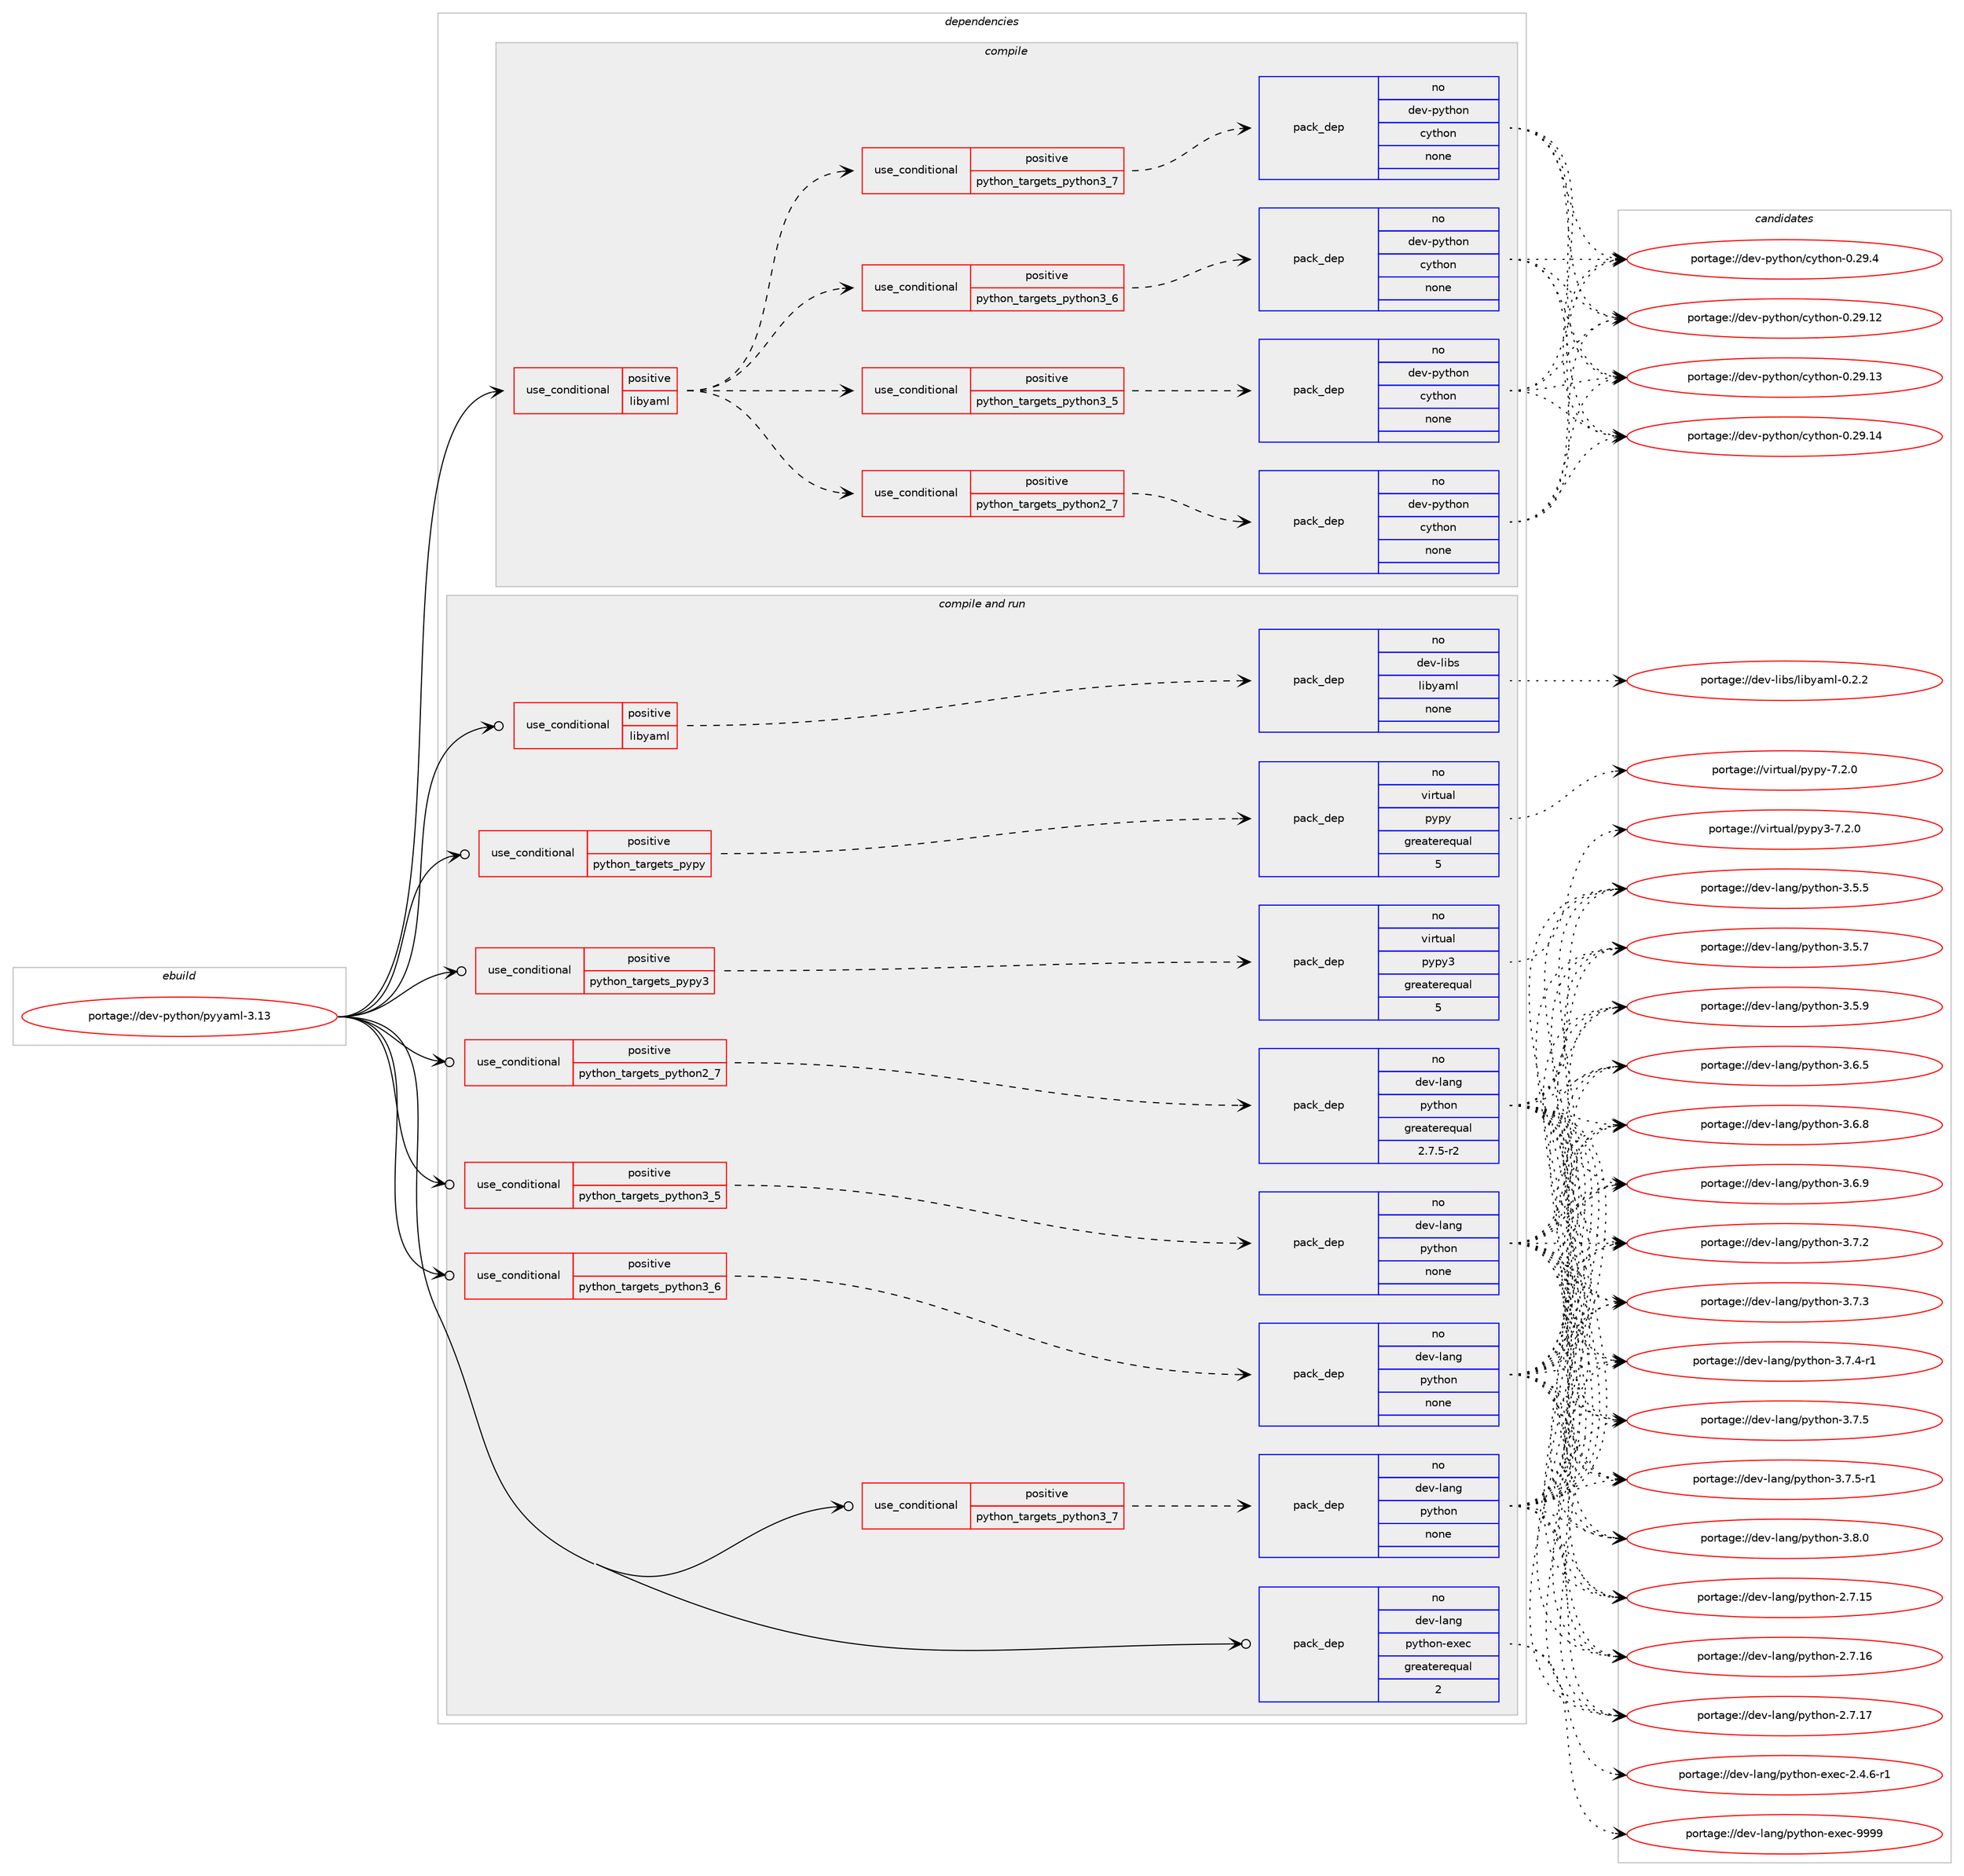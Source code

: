 digraph prolog {

# *************
# Graph options
# *************

newrank=true;
concentrate=true;
compound=true;
graph [rankdir=LR,fontname=Helvetica,fontsize=10,ranksep=1.5];#, ranksep=2.5, nodesep=0.2];
edge  [arrowhead=vee];
node  [fontname=Helvetica,fontsize=10];

# **********
# The ebuild
# **********

subgraph cluster_leftcol {
color=gray;
rank=same;
label=<<i>ebuild</i>>;
id [label="portage://dev-python/pyyaml-3.13", color=red, width=4, href="../dev-python/pyyaml-3.13.svg"];
}

# ****************
# The dependencies
# ****************

subgraph cluster_midcol {
color=gray;
label=<<i>dependencies</i>>;
subgraph cluster_compile {
fillcolor="#eeeeee";
style=filled;
label=<<i>compile</i>>;
subgraph cond37548 {
dependency169051 [label=<<TABLE BORDER="0" CELLBORDER="1" CELLSPACING="0" CELLPADDING="4"><TR><TD ROWSPAN="3" CELLPADDING="10">use_conditional</TD></TR><TR><TD>positive</TD></TR><TR><TD>libyaml</TD></TR></TABLE>>, shape=none, color=red];
subgraph cond37549 {
dependency169052 [label=<<TABLE BORDER="0" CELLBORDER="1" CELLSPACING="0" CELLPADDING="4"><TR><TD ROWSPAN="3" CELLPADDING="10">use_conditional</TD></TR><TR><TD>positive</TD></TR><TR><TD>python_targets_python2_7</TD></TR></TABLE>>, shape=none, color=red];
subgraph pack128103 {
dependency169053 [label=<<TABLE BORDER="0" CELLBORDER="1" CELLSPACING="0" CELLPADDING="4" WIDTH="220"><TR><TD ROWSPAN="6" CELLPADDING="30">pack_dep</TD></TR><TR><TD WIDTH="110">no</TD></TR><TR><TD>dev-python</TD></TR><TR><TD>cython</TD></TR><TR><TD>none</TD></TR><TR><TD></TD></TR></TABLE>>, shape=none, color=blue];
}
dependency169052:e -> dependency169053:w [weight=20,style="dashed",arrowhead="vee"];
}
dependency169051:e -> dependency169052:w [weight=20,style="dashed",arrowhead="vee"];
subgraph cond37550 {
dependency169054 [label=<<TABLE BORDER="0" CELLBORDER="1" CELLSPACING="0" CELLPADDING="4"><TR><TD ROWSPAN="3" CELLPADDING="10">use_conditional</TD></TR><TR><TD>positive</TD></TR><TR><TD>python_targets_python3_5</TD></TR></TABLE>>, shape=none, color=red];
subgraph pack128104 {
dependency169055 [label=<<TABLE BORDER="0" CELLBORDER="1" CELLSPACING="0" CELLPADDING="4" WIDTH="220"><TR><TD ROWSPAN="6" CELLPADDING="30">pack_dep</TD></TR><TR><TD WIDTH="110">no</TD></TR><TR><TD>dev-python</TD></TR><TR><TD>cython</TD></TR><TR><TD>none</TD></TR><TR><TD></TD></TR></TABLE>>, shape=none, color=blue];
}
dependency169054:e -> dependency169055:w [weight=20,style="dashed",arrowhead="vee"];
}
dependency169051:e -> dependency169054:w [weight=20,style="dashed",arrowhead="vee"];
subgraph cond37551 {
dependency169056 [label=<<TABLE BORDER="0" CELLBORDER="1" CELLSPACING="0" CELLPADDING="4"><TR><TD ROWSPAN="3" CELLPADDING="10">use_conditional</TD></TR><TR><TD>positive</TD></TR><TR><TD>python_targets_python3_6</TD></TR></TABLE>>, shape=none, color=red];
subgraph pack128105 {
dependency169057 [label=<<TABLE BORDER="0" CELLBORDER="1" CELLSPACING="0" CELLPADDING="4" WIDTH="220"><TR><TD ROWSPAN="6" CELLPADDING="30">pack_dep</TD></TR><TR><TD WIDTH="110">no</TD></TR><TR><TD>dev-python</TD></TR><TR><TD>cython</TD></TR><TR><TD>none</TD></TR><TR><TD></TD></TR></TABLE>>, shape=none, color=blue];
}
dependency169056:e -> dependency169057:w [weight=20,style="dashed",arrowhead="vee"];
}
dependency169051:e -> dependency169056:w [weight=20,style="dashed",arrowhead="vee"];
subgraph cond37552 {
dependency169058 [label=<<TABLE BORDER="0" CELLBORDER="1" CELLSPACING="0" CELLPADDING="4"><TR><TD ROWSPAN="3" CELLPADDING="10">use_conditional</TD></TR><TR><TD>positive</TD></TR><TR><TD>python_targets_python3_7</TD></TR></TABLE>>, shape=none, color=red];
subgraph pack128106 {
dependency169059 [label=<<TABLE BORDER="0" CELLBORDER="1" CELLSPACING="0" CELLPADDING="4" WIDTH="220"><TR><TD ROWSPAN="6" CELLPADDING="30">pack_dep</TD></TR><TR><TD WIDTH="110">no</TD></TR><TR><TD>dev-python</TD></TR><TR><TD>cython</TD></TR><TR><TD>none</TD></TR><TR><TD></TD></TR></TABLE>>, shape=none, color=blue];
}
dependency169058:e -> dependency169059:w [weight=20,style="dashed",arrowhead="vee"];
}
dependency169051:e -> dependency169058:w [weight=20,style="dashed",arrowhead="vee"];
}
id:e -> dependency169051:w [weight=20,style="solid",arrowhead="vee"];
}
subgraph cluster_compileandrun {
fillcolor="#eeeeee";
style=filled;
label=<<i>compile and run</i>>;
subgraph cond37553 {
dependency169060 [label=<<TABLE BORDER="0" CELLBORDER="1" CELLSPACING="0" CELLPADDING="4"><TR><TD ROWSPAN="3" CELLPADDING="10">use_conditional</TD></TR><TR><TD>positive</TD></TR><TR><TD>libyaml</TD></TR></TABLE>>, shape=none, color=red];
subgraph pack128107 {
dependency169061 [label=<<TABLE BORDER="0" CELLBORDER="1" CELLSPACING="0" CELLPADDING="4" WIDTH="220"><TR><TD ROWSPAN="6" CELLPADDING="30">pack_dep</TD></TR><TR><TD WIDTH="110">no</TD></TR><TR><TD>dev-libs</TD></TR><TR><TD>libyaml</TD></TR><TR><TD>none</TD></TR><TR><TD></TD></TR></TABLE>>, shape=none, color=blue];
}
dependency169060:e -> dependency169061:w [weight=20,style="dashed",arrowhead="vee"];
}
id:e -> dependency169060:w [weight=20,style="solid",arrowhead="odotvee"];
subgraph cond37554 {
dependency169062 [label=<<TABLE BORDER="0" CELLBORDER="1" CELLSPACING="0" CELLPADDING="4"><TR><TD ROWSPAN="3" CELLPADDING="10">use_conditional</TD></TR><TR><TD>positive</TD></TR><TR><TD>python_targets_pypy</TD></TR></TABLE>>, shape=none, color=red];
subgraph pack128108 {
dependency169063 [label=<<TABLE BORDER="0" CELLBORDER="1" CELLSPACING="0" CELLPADDING="4" WIDTH="220"><TR><TD ROWSPAN="6" CELLPADDING="30">pack_dep</TD></TR><TR><TD WIDTH="110">no</TD></TR><TR><TD>virtual</TD></TR><TR><TD>pypy</TD></TR><TR><TD>greaterequal</TD></TR><TR><TD>5</TD></TR></TABLE>>, shape=none, color=blue];
}
dependency169062:e -> dependency169063:w [weight=20,style="dashed",arrowhead="vee"];
}
id:e -> dependency169062:w [weight=20,style="solid",arrowhead="odotvee"];
subgraph cond37555 {
dependency169064 [label=<<TABLE BORDER="0" CELLBORDER="1" CELLSPACING="0" CELLPADDING="4"><TR><TD ROWSPAN="3" CELLPADDING="10">use_conditional</TD></TR><TR><TD>positive</TD></TR><TR><TD>python_targets_pypy3</TD></TR></TABLE>>, shape=none, color=red];
subgraph pack128109 {
dependency169065 [label=<<TABLE BORDER="0" CELLBORDER="1" CELLSPACING="0" CELLPADDING="4" WIDTH="220"><TR><TD ROWSPAN="6" CELLPADDING="30">pack_dep</TD></TR><TR><TD WIDTH="110">no</TD></TR><TR><TD>virtual</TD></TR><TR><TD>pypy3</TD></TR><TR><TD>greaterequal</TD></TR><TR><TD>5</TD></TR></TABLE>>, shape=none, color=blue];
}
dependency169064:e -> dependency169065:w [weight=20,style="dashed",arrowhead="vee"];
}
id:e -> dependency169064:w [weight=20,style="solid",arrowhead="odotvee"];
subgraph cond37556 {
dependency169066 [label=<<TABLE BORDER="0" CELLBORDER="1" CELLSPACING="0" CELLPADDING="4"><TR><TD ROWSPAN="3" CELLPADDING="10">use_conditional</TD></TR><TR><TD>positive</TD></TR><TR><TD>python_targets_python2_7</TD></TR></TABLE>>, shape=none, color=red];
subgraph pack128110 {
dependency169067 [label=<<TABLE BORDER="0" CELLBORDER="1" CELLSPACING="0" CELLPADDING="4" WIDTH="220"><TR><TD ROWSPAN="6" CELLPADDING="30">pack_dep</TD></TR><TR><TD WIDTH="110">no</TD></TR><TR><TD>dev-lang</TD></TR><TR><TD>python</TD></TR><TR><TD>greaterequal</TD></TR><TR><TD>2.7.5-r2</TD></TR></TABLE>>, shape=none, color=blue];
}
dependency169066:e -> dependency169067:w [weight=20,style="dashed",arrowhead="vee"];
}
id:e -> dependency169066:w [weight=20,style="solid",arrowhead="odotvee"];
subgraph cond37557 {
dependency169068 [label=<<TABLE BORDER="0" CELLBORDER="1" CELLSPACING="0" CELLPADDING="4"><TR><TD ROWSPAN="3" CELLPADDING="10">use_conditional</TD></TR><TR><TD>positive</TD></TR><TR><TD>python_targets_python3_5</TD></TR></TABLE>>, shape=none, color=red];
subgraph pack128111 {
dependency169069 [label=<<TABLE BORDER="0" CELLBORDER="1" CELLSPACING="0" CELLPADDING="4" WIDTH="220"><TR><TD ROWSPAN="6" CELLPADDING="30">pack_dep</TD></TR><TR><TD WIDTH="110">no</TD></TR><TR><TD>dev-lang</TD></TR><TR><TD>python</TD></TR><TR><TD>none</TD></TR><TR><TD></TD></TR></TABLE>>, shape=none, color=blue];
}
dependency169068:e -> dependency169069:w [weight=20,style="dashed",arrowhead="vee"];
}
id:e -> dependency169068:w [weight=20,style="solid",arrowhead="odotvee"];
subgraph cond37558 {
dependency169070 [label=<<TABLE BORDER="0" CELLBORDER="1" CELLSPACING="0" CELLPADDING="4"><TR><TD ROWSPAN="3" CELLPADDING="10">use_conditional</TD></TR><TR><TD>positive</TD></TR><TR><TD>python_targets_python3_6</TD></TR></TABLE>>, shape=none, color=red];
subgraph pack128112 {
dependency169071 [label=<<TABLE BORDER="0" CELLBORDER="1" CELLSPACING="0" CELLPADDING="4" WIDTH="220"><TR><TD ROWSPAN="6" CELLPADDING="30">pack_dep</TD></TR><TR><TD WIDTH="110">no</TD></TR><TR><TD>dev-lang</TD></TR><TR><TD>python</TD></TR><TR><TD>none</TD></TR><TR><TD></TD></TR></TABLE>>, shape=none, color=blue];
}
dependency169070:e -> dependency169071:w [weight=20,style="dashed",arrowhead="vee"];
}
id:e -> dependency169070:w [weight=20,style="solid",arrowhead="odotvee"];
subgraph cond37559 {
dependency169072 [label=<<TABLE BORDER="0" CELLBORDER="1" CELLSPACING="0" CELLPADDING="4"><TR><TD ROWSPAN="3" CELLPADDING="10">use_conditional</TD></TR><TR><TD>positive</TD></TR><TR><TD>python_targets_python3_7</TD></TR></TABLE>>, shape=none, color=red];
subgraph pack128113 {
dependency169073 [label=<<TABLE BORDER="0" CELLBORDER="1" CELLSPACING="0" CELLPADDING="4" WIDTH="220"><TR><TD ROWSPAN="6" CELLPADDING="30">pack_dep</TD></TR><TR><TD WIDTH="110">no</TD></TR><TR><TD>dev-lang</TD></TR><TR><TD>python</TD></TR><TR><TD>none</TD></TR><TR><TD></TD></TR></TABLE>>, shape=none, color=blue];
}
dependency169072:e -> dependency169073:w [weight=20,style="dashed",arrowhead="vee"];
}
id:e -> dependency169072:w [weight=20,style="solid",arrowhead="odotvee"];
subgraph pack128114 {
dependency169074 [label=<<TABLE BORDER="0" CELLBORDER="1" CELLSPACING="0" CELLPADDING="4" WIDTH="220"><TR><TD ROWSPAN="6" CELLPADDING="30">pack_dep</TD></TR><TR><TD WIDTH="110">no</TD></TR><TR><TD>dev-lang</TD></TR><TR><TD>python-exec</TD></TR><TR><TD>greaterequal</TD></TR><TR><TD>2</TD></TR></TABLE>>, shape=none, color=blue];
}
id:e -> dependency169074:w [weight=20,style="solid",arrowhead="odotvee"];
}
subgraph cluster_run {
fillcolor="#eeeeee";
style=filled;
label=<<i>run</i>>;
}
}

# **************
# The candidates
# **************

subgraph cluster_choices {
rank=same;
color=gray;
label=<<i>candidates</i>>;

subgraph choice128103 {
color=black;
nodesep=1;
choiceportage1001011184511212111610411111047991211161041111104548465057464950 [label="portage://dev-python/cython-0.29.12", color=red, width=4,href="../dev-python/cython-0.29.12.svg"];
choiceportage1001011184511212111610411111047991211161041111104548465057464951 [label="portage://dev-python/cython-0.29.13", color=red, width=4,href="../dev-python/cython-0.29.13.svg"];
choiceportage1001011184511212111610411111047991211161041111104548465057464952 [label="portage://dev-python/cython-0.29.14", color=red, width=4,href="../dev-python/cython-0.29.14.svg"];
choiceportage10010111845112121116104111110479912111610411111045484650574652 [label="portage://dev-python/cython-0.29.4", color=red, width=4,href="../dev-python/cython-0.29.4.svg"];
dependency169053:e -> choiceportage1001011184511212111610411111047991211161041111104548465057464950:w [style=dotted,weight="100"];
dependency169053:e -> choiceportage1001011184511212111610411111047991211161041111104548465057464951:w [style=dotted,weight="100"];
dependency169053:e -> choiceportage1001011184511212111610411111047991211161041111104548465057464952:w [style=dotted,weight="100"];
dependency169053:e -> choiceportage10010111845112121116104111110479912111610411111045484650574652:w [style=dotted,weight="100"];
}
subgraph choice128104 {
color=black;
nodesep=1;
choiceportage1001011184511212111610411111047991211161041111104548465057464950 [label="portage://dev-python/cython-0.29.12", color=red, width=4,href="../dev-python/cython-0.29.12.svg"];
choiceportage1001011184511212111610411111047991211161041111104548465057464951 [label="portage://dev-python/cython-0.29.13", color=red, width=4,href="../dev-python/cython-0.29.13.svg"];
choiceportage1001011184511212111610411111047991211161041111104548465057464952 [label="portage://dev-python/cython-0.29.14", color=red, width=4,href="../dev-python/cython-0.29.14.svg"];
choiceportage10010111845112121116104111110479912111610411111045484650574652 [label="portage://dev-python/cython-0.29.4", color=red, width=4,href="../dev-python/cython-0.29.4.svg"];
dependency169055:e -> choiceportage1001011184511212111610411111047991211161041111104548465057464950:w [style=dotted,weight="100"];
dependency169055:e -> choiceportage1001011184511212111610411111047991211161041111104548465057464951:w [style=dotted,weight="100"];
dependency169055:e -> choiceportage1001011184511212111610411111047991211161041111104548465057464952:w [style=dotted,weight="100"];
dependency169055:e -> choiceportage10010111845112121116104111110479912111610411111045484650574652:w [style=dotted,weight="100"];
}
subgraph choice128105 {
color=black;
nodesep=1;
choiceportage1001011184511212111610411111047991211161041111104548465057464950 [label="portage://dev-python/cython-0.29.12", color=red, width=4,href="../dev-python/cython-0.29.12.svg"];
choiceportage1001011184511212111610411111047991211161041111104548465057464951 [label="portage://dev-python/cython-0.29.13", color=red, width=4,href="../dev-python/cython-0.29.13.svg"];
choiceportage1001011184511212111610411111047991211161041111104548465057464952 [label="portage://dev-python/cython-0.29.14", color=red, width=4,href="../dev-python/cython-0.29.14.svg"];
choiceportage10010111845112121116104111110479912111610411111045484650574652 [label="portage://dev-python/cython-0.29.4", color=red, width=4,href="../dev-python/cython-0.29.4.svg"];
dependency169057:e -> choiceportage1001011184511212111610411111047991211161041111104548465057464950:w [style=dotted,weight="100"];
dependency169057:e -> choiceportage1001011184511212111610411111047991211161041111104548465057464951:w [style=dotted,weight="100"];
dependency169057:e -> choiceportage1001011184511212111610411111047991211161041111104548465057464952:w [style=dotted,weight="100"];
dependency169057:e -> choiceportage10010111845112121116104111110479912111610411111045484650574652:w [style=dotted,weight="100"];
}
subgraph choice128106 {
color=black;
nodesep=1;
choiceportage1001011184511212111610411111047991211161041111104548465057464950 [label="portage://dev-python/cython-0.29.12", color=red, width=4,href="../dev-python/cython-0.29.12.svg"];
choiceportage1001011184511212111610411111047991211161041111104548465057464951 [label="portage://dev-python/cython-0.29.13", color=red, width=4,href="../dev-python/cython-0.29.13.svg"];
choiceportage1001011184511212111610411111047991211161041111104548465057464952 [label="portage://dev-python/cython-0.29.14", color=red, width=4,href="../dev-python/cython-0.29.14.svg"];
choiceportage10010111845112121116104111110479912111610411111045484650574652 [label="portage://dev-python/cython-0.29.4", color=red, width=4,href="../dev-python/cython-0.29.4.svg"];
dependency169059:e -> choiceportage1001011184511212111610411111047991211161041111104548465057464950:w [style=dotted,weight="100"];
dependency169059:e -> choiceportage1001011184511212111610411111047991211161041111104548465057464951:w [style=dotted,weight="100"];
dependency169059:e -> choiceportage1001011184511212111610411111047991211161041111104548465057464952:w [style=dotted,weight="100"];
dependency169059:e -> choiceportage10010111845112121116104111110479912111610411111045484650574652:w [style=dotted,weight="100"];
}
subgraph choice128107 {
color=black;
nodesep=1;
choiceportage1001011184510810598115471081059812197109108454846504650 [label="portage://dev-libs/libyaml-0.2.2", color=red, width=4,href="../dev-libs/libyaml-0.2.2.svg"];
dependency169061:e -> choiceportage1001011184510810598115471081059812197109108454846504650:w [style=dotted,weight="100"];
}
subgraph choice128108 {
color=black;
nodesep=1;
choiceportage1181051141161179710847112121112121455546504648 [label="portage://virtual/pypy-7.2.0", color=red, width=4,href="../virtual/pypy-7.2.0.svg"];
dependency169063:e -> choiceportage1181051141161179710847112121112121455546504648:w [style=dotted,weight="100"];
}
subgraph choice128109 {
color=black;
nodesep=1;
choiceportage118105114116117971084711212111212151455546504648 [label="portage://virtual/pypy3-7.2.0", color=red, width=4,href="../virtual/pypy3-7.2.0.svg"];
dependency169065:e -> choiceportage118105114116117971084711212111212151455546504648:w [style=dotted,weight="100"];
}
subgraph choice128110 {
color=black;
nodesep=1;
choiceportage10010111845108971101034711212111610411111045504655464953 [label="portage://dev-lang/python-2.7.15", color=red, width=4,href="../dev-lang/python-2.7.15.svg"];
choiceportage10010111845108971101034711212111610411111045504655464954 [label="portage://dev-lang/python-2.7.16", color=red, width=4,href="../dev-lang/python-2.7.16.svg"];
choiceportage10010111845108971101034711212111610411111045504655464955 [label="portage://dev-lang/python-2.7.17", color=red, width=4,href="../dev-lang/python-2.7.17.svg"];
choiceportage100101118451089711010347112121116104111110455146534653 [label="portage://dev-lang/python-3.5.5", color=red, width=4,href="../dev-lang/python-3.5.5.svg"];
choiceportage100101118451089711010347112121116104111110455146534655 [label="portage://dev-lang/python-3.5.7", color=red, width=4,href="../dev-lang/python-3.5.7.svg"];
choiceportage100101118451089711010347112121116104111110455146534657 [label="portage://dev-lang/python-3.5.9", color=red, width=4,href="../dev-lang/python-3.5.9.svg"];
choiceportage100101118451089711010347112121116104111110455146544653 [label="portage://dev-lang/python-3.6.5", color=red, width=4,href="../dev-lang/python-3.6.5.svg"];
choiceportage100101118451089711010347112121116104111110455146544656 [label="portage://dev-lang/python-3.6.8", color=red, width=4,href="../dev-lang/python-3.6.8.svg"];
choiceportage100101118451089711010347112121116104111110455146544657 [label="portage://dev-lang/python-3.6.9", color=red, width=4,href="../dev-lang/python-3.6.9.svg"];
choiceportage100101118451089711010347112121116104111110455146554650 [label="portage://dev-lang/python-3.7.2", color=red, width=4,href="../dev-lang/python-3.7.2.svg"];
choiceportage100101118451089711010347112121116104111110455146554651 [label="portage://dev-lang/python-3.7.3", color=red, width=4,href="../dev-lang/python-3.7.3.svg"];
choiceportage1001011184510897110103471121211161041111104551465546524511449 [label="portage://dev-lang/python-3.7.4-r1", color=red, width=4,href="../dev-lang/python-3.7.4-r1.svg"];
choiceportage100101118451089711010347112121116104111110455146554653 [label="portage://dev-lang/python-3.7.5", color=red, width=4,href="../dev-lang/python-3.7.5.svg"];
choiceportage1001011184510897110103471121211161041111104551465546534511449 [label="portage://dev-lang/python-3.7.5-r1", color=red, width=4,href="../dev-lang/python-3.7.5-r1.svg"];
choiceportage100101118451089711010347112121116104111110455146564648 [label="portage://dev-lang/python-3.8.0", color=red, width=4,href="../dev-lang/python-3.8.0.svg"];
dependency169067:e -> choiceportage10010111845108971101034711212111610411111045504655464953:w [style=dotted,weight="100"];
dependency169067:e -> choiceportage10010111845108971101034711212111610411111045504655464954:w [style=dotted,weight="100"];
dependency169067:e -> choiceportage10010111845108971101034711212111610411111045504655464955:w [style=dotted,weight="100"];
dependency169067:e -> choiceportage100101118451089711010347112121116104111110455146534653:w [style=dotted,weight="100"];
dependency169067:e -> choiceportage100101118451089711010347112121116104111110455146534655:w [style=dotted,weight="100"];
dependency169067:e -> choiceportage100101118451089711010347112121116104111110455146534657:w [style=dotted,weight="100"];
dependency169067:e -> choiceportage100101118451089711010347112121116104111110455146544653:w [style=dotted,weight="100"];
dependency169067:e -> choiceportage100101118451089711010347112121116104111110455146544656:w [style=dotted,weight="100"];
dependency169067:e -> choiceportage100101118451089711010347112121116104111110455146544657:w [style=dotted,weight="100"];
dependency169067:e -> choiceportage100101118451089711010347112121116104111110455146554650:w [style=dotted,weight="100"];
dependency169067:e -> choiceportage100101118451089711010347112121116104111110455146554651:w [style=dotted,weight="100"];
dependency169067:e -> choiceportage1001011184510897110103471121211161041111104551465546524511449:w [style=dotted,weight="100"];
dependency169067:e -> choiceportage100101118451089711010347112121116104111110455146554653:w [style=dotted,weight="100"];
dependency169067:e -> choiceportage1001011184510897110103471121211161041111104551465546534511449:w [style=dotted,weight="100"];
dependency169067:e -> choiceportage100101118451089711010347112121116104111110455146564648:w [style=dotted,weight="100"];
}
subgraph choice128111 {
color=black;
nodesep=1;
choiceportage10010111845108971101034711212111610411111045504655464953 [label="portage://dev-lang/python-2.7.15", color=red, width=4,href="../dev-lang/python-2.7.15.svg"];
choiceportage10010111845108971101034711212111610411111045504655464954 [label="portage://dev-lang/python-2.7.16", color=red, width=4,href="../dev-lang/python-2.7.16.svg"];
choiceportage10010111845108971101034711212111610411111045504655464955 [label="portage://dev-lang/python-2.7.17", color=red, width=4,href="../dev-lang/python-2.7.17.svg"];
choiceportage100101118451089711010347112121116104111110455146534653 [label="portage://dev-lang/python-3.5.5", color=red, width=4,href="../dev-lang/python-3.5.5.svg"];
choiceportage100101118451089711010347112121116104111110455146534655 [label="portage://dev-lang/python-3.5.7", color=red, width=4,href="../dev-lang/python-3.5.7.svg"];
choiceportage100101118451089711010347112121116104111110455146534657 [label="portage://dev-lang/python-3.5.9", color=red, width=4,href="../dev-lang/python-3.5.9.svg"];
choiceportage100101118451089711010347112121116104111110455146544653 [label="portage://dev-lang/python-3.6.5", color=red, width=4,href="../dev-lang/python-3.6.5.svg"];
choiceportage100101118451089711010347112121116104111110455146544656 [label="portage://dev-lang/python-3.6.8", color=red, width=4,href="../dev-lang/python-3.6.8.svg"];
choiceportage100101118451089711010347112121116104111110455146544657 [label="portage://dev-lang/python-3.6.9", color=red, width=4,href="../dev-lang/python-3.6.9.svg"];
choiceportage100101118451089711010347112121116104111110455146554650 [label="portage://dev-lang/python-3.7.2", color=red, width=4,href="../dev-lang/python-3.7.2.svg"];
choiceportage100101118451089711010347112121116104111110455146554651 [label="portage://dev-lang/python-3.7.3", color=red, width=4,href="../dev-lang/python-3.7.3.svg"];
choiceportage1001011184510897110103471121211161041111104551465546524511449 [label="portage://dev-lang/python-3.7.4-r1", color=red, width=4,href="../dev-lang/python-3.7.4-r1.svg"];
choiceportage100101118451089711010347112121116104111110455146554653 [label="portage://dev-lang/python-3.7.5", color=red, width=4,href="../dev-lang/python-3.7.5.svg"];
choiceportage1001011184510897110103471121211161041111104551465546534511449 [label="portage://dev-lang/python-3.7.5-r1", color=red, width=4,href="../dev-lang/python-3.7.5-r1.svg"];
choiceportage100101118451089711010347112121116104111110455146564648 [label="portage://dev-lang/python-3.8.0", color=red, width=4,href="../dev-lang/python-3.8.0.svg"];
dependency169069:e -> choiceportage10010111845108971101034711212111610411111045504655464953:w [style=dotted,weight="100"];
dependency169069:e -> choiceportage10010111845108971101034711212111610411111045504655464954:w [style=dotted,weight="100"];
dependency169069:e -> choiceportage10010111845108971101034711212111610411111045504655464955:w [style=dotted,weight="100"];
dependency169069:e -> choiceportage100101118451089711010347112121116104111110455146534653:w [style=dotted,weight="100"];
dependency169069:e -> choiceportage100101118451089711010347112121116104111110455146534655:w [style=dotted,weight="100"];
dependency169069:e -> choiceportage100101118451089711010347112121116104111110455146534657:w [style=dotted,weight="100"];
dependency169069:e -> choiceportage100101118451089711010347112121116104111110455146544653:w [style=dotted,weight="100"];
dependency169069:e -> choiceportage100101118451089711010347112121116104111110455146544656:w [style=dotted,weight="100"];
dependency169069:e -> choiceportage100101118451089711010347112121116104111110455146544657:w [style=dotted,weight="100"];
dependency169069:e -> choiceportage100101118451089711010347112121116104111110455146554650:w [style=dotted,weight="100"];
dependency169069:e -> choiceportage100101118451089711010347112121116104111110455146554651:w [style=dotted,weight="100"];
dependency169069:e -> choiceportage1001011184510897110103471121211161041111104551465546524511449:w [style=dotted,weight="100"];
dependency169069:e -> choiceportage100101118451089711010347112121116104111110455146554653:w [style=dotted,weight="100"];
dependency169069:e -> choiceportage1001011184510897110103471121211161041111104551465546534511449:w [style=dotted,weight="100"];
dependency169069:e -> choiceportage100101118451089711010347112121116104111110455146564648:w [style=dotted,weight="100"];
}
subgraph choice128112 {
color=black;
nodesep=1;
choiceportage10010111845108971101034711212111610411111045504655464953 [label="portage://dev-lang/python-2.7.15", color=red, width=4,href="../dev-lang/python-2.7.15.svg"];
choiceportage10010111845108971101034711212111610411111045504655464954 [label="portage://dev-lang/python-2.7.16", color=red, width=4,href="../dev-lang/python-2.7.16.svg"];
choiceportage10010111845108971101034711212111610411111045504655464955 [label="portage://dev-lang/python-2.7.17", color=red, width=4,href="../dev-lang/python-2.7.17.svg"];
choiceportage100101118451089711010347112121116104111110455146534653 [label="portage://dev-lang/python-3.5.5", color=red, width=4,href="../dev-lang/python-3.5.5.svg"];
choiceportage100101118451089711010347112121116104111110455146534655 [label="portage://dev-lang/python-3.5.7", color=red, width=4,href="../dev-lang/python-3.5.7.svg"];
choiceportage100101118451089711010347112121116104111110455146534657 [label="portage://dev-lang/python-3.5.9", color=red, width=4,href="../dev-lang/python-3.5.9.svg"];
choiceportage100101118451089711010347112121116104111110455146544653 [label="portage://dev-lang/python-3.6.5", color=red, width=4,href="../dev-lang/python-3.6.5.svg"];
choiceportage100101118451089711010347112121116104111110455146544656 [label="portage://dev-lang/python-3.6.8", color=red, width=4,href="../dev-lang/python-3.6.8.svg"];
choiceportage100101118451089711010347112121116104111110455146544657 [label="portage://dev-lang/python-3.6.9", color=red, width=4,href="../dev-lang/python-3.6.9.svg"];
choiceportage100101118451089711010347112121116104111110455146554650 [label="portage://dev-lang/python-3.7.2", color=red, width=4,href="../dev-lang/python-3.7.2.svg"];
choiceportage100101118451089711010347112121116104111110455146554651 [label="portage://dev-lang/python-3.7.3", color=red, width=4,href="../dev-lang/python-3.7.3.svg"];
choiceportage1001011184510897110103471121211161041111104551465546524511449 [label="portage://dev-lang/python-3.7.4-r1", color=red, width=4,href="../dev-lang/python-3.7.4-r1.svg"];
choiceportage100101118451089711010347112121116104111110455146554653 [label="portage://dev-lang/python-3.7.5", color=red, width=4,href="../dev-lang/python-3.7.5.svg"];
choiceportage1001011184510897110103471121211161041111104551465546534511449 [label="portage://dev-lang/python-3.7.5-r1", color=red, width=4,href="../dev-lang/python-3.7.5-r1.svg"];
choiceportage100101118451089711010347112121116104111110455146564648 [label="portage://dev-lang/python-3.8.0", color=red, width=4,href="../dev-lang/python-3.8.0.svg"];
dependency169071:e -> choiceportage10010111845108971101034711212111610411111045504655464953:w [style=dotted,weight="100"];
dependency169071:e -> choiceportage10010111845108971101034711212111610411111045504655464954:w [style=dotted,weight="100"];
dependency169071:e -> choiceportage10010111845108971101034711212111610411111045504655464955:w [style=dotted,weight="100"];
dependency169071:e -> choiceportage100101118451089711010347112121116104111110455146534653:w [style=dotted,weight="100"];
dependency169071:e -> choiceportage100101118451089711010347112121116104111110455146534655:w [style=dotted,weight="100"];
dependency169071:e -> choiceportage100101118451089711010347112121116104111110455146534657:w [style=dotted,weight="100"];
dependency169071:e -> choiceportage100101118451089711010347112121116104111110455146544653:w [style=dotted,weight="100"];
dependency169071:e -> choiceportage100101118451089711010347112121116104111110455146544656:w [style=dotted,weight="100"];
dependency169071:e -> choiceportage100101118451089711010347112121116104111110455146544657:w [style=dotted,weight="100"];
dependency169071:e -> choiceportage100101118451089711010347112121116104111110455146554650:w [style=dotted,weight="100"];
dependency169071:e -> choiceportage100101118451089711010347112121116104111110455146554651:w [style=dotted,weight="100"];
dependency169071:e -> choiceportage1001011184510897110103471121211161041111104551465546524511449:w [style=dotted,weight="100"];
dependency169071:e -> choiceportage100101118451089711010347112121116104111110455146554653:w [style=dotted,weight="100"];
dependency169071:e -> choiceportage1001011184510897110103471121211161041111104551465546534511449:w [style=dotted,weight="100"];
dependency169071:e -> choiceportage100101118451089711010347112121116104111110455146564648:w [style=dotted,weight="100"];
}
subgraph choice128113 {
color=black;
nodesep=1;
choiceportage10010111845108971101034711212111610411111045504655464953 [label="portage://dev-lang/python-2.7.15", color=red, width=4,href="../dev-lang/python-2.7.15.svg"];
choiceportage10010111845108971101034711212111610411111045504655464954 [label="portage://dev-lang/python-2.7.16", color=red, width=4,href="../dev-lang/python-2.7.16.svg"];
choiceportage10010111845108971101034711212111610411111045504655464955 [label="portage://dev-lang/python-2.7.17", color=red, width=4,href="../dev-lang/python-2.7.17.svg"];
choiceportage100101118451089711010347112121116104111110455146534653 [label="portage://dev-lang/python-3.5.5", color=red, width=4,href="../dev-lang/python-3.5.5.svg"];
choiceportage100101118451089711010347112121116104111110455146534655 [label="portage://dev-lang/python-3.5.7", color=red, width=4,href="../dev-lang/python-3.5.7.svg"];
choiceportage100101118451089711010347112121116104111110455146534657 [label="portage://dev-lang/python-3.5.9", color=red, width=4,href="../dev-lang/python-3.5.9.svg"];
choiceportage100101118451089711010347112121116104111110455146544653 [label="portage://dev-lang/python-3.6.5", color=red, width=4,href="../dev-lang/python-3.6.5.svg"];
choiceportage100101118451089711010347112121116104111110455146544656 [label="portage://dev-lang/python-3.6.8", color=red, width=4,href="../dev-lang/python-3.6.8.svg"];
choiceportage100101118451089711010347112121116104111110455146544657 [label="portage://dev-lang/python-3.6.9", color=red, width=4,href="../dev-lang/python-3.6.9.svg"];
choiceportage100101118451089711010347112121116104111110455146554650 [label="portage://dev-lang/python-3.7.2", color=red, width=4,href="../dev-lang/python-3.7.2.svg"];
choiceportage100101118451089711010347112121116104111110455146554651 [label="portage://dev-lang/python-3.7.3", color=red, width=4,href="../dev-lang/python-3.7.3.svg"];
choiceportage1001011184510897110103471121211161041111104551465546524511449 [label="portage://dev-lang/python-3.7.4-r1", color=red, width=4,href="../dev-lang/python-3.7.4-r1.svg"];
choiceportage100101118451089711010347112121116104111110455146554653 [label="portage://dev-lang/python-3.7.5", color=red, width=4,href="../dev-lang/python-3.7.5.svg"];
choiceportage1001011184510897110103471121211161041111104551465546534511449 [label="portage://dev-lang/python-3.7.5-r1", color=red, width=4,href="../dev-lang/python-3.7.5-r1.svg"];
choiceportage100101118451089711010347112121116104111110455146564648 [label="portage://dev-lang/python-3.8.0", color=red, width=4,href="../dev-lang/python-3.8.0.svg"];
dependency169073:e -> choiceportage10010111845108971101034711212111610411111045504655464953:w [style=dotted,weight="100"];
dependency169073:e -> choiceportage10010111845108971101034711212111610411111045504655464954:w [style=dotted,weight="100"];
dependency169073:e -> choiceportage10010111845108971101034711212111610411111045504655464955:w [style=dotted,weight="100"];
dependency169073:e -> choiceportage100101118451089711010347112121116104111110455146534653:w [style=dotted,weight="100"];
dependency169073:e -> choiceportage100101118451089711010347112121116104111110455146534655:w [style=dotted,weight="100"];
dependency169073:e -> choiceportage100101118451089711010347112121116104111110455146534657:w [style=dotted,weight="100"];
dependency169073:e -> choiceportage100101118451089711010347112121116104111110455146544653:w [style=dotted,weight="100"];
dependency169073:e -> choiceportage100101118451089711010347112121116104111110455146544656:w [style=dotted,weight="100"];
dependency169073:e -> choiceportage100101118451089711010347112121116104111110455146544657:w [style=dotted,weight="100"];
dependency169073:e -> choiceportage100101118451089711010347112121116104111110455146554650:w [style=dotted,weight="100"];
dependency169073:e -> choiceportage100101118451089711010347112121116104111110455146554651:w [style=dotted,weight="100"];
dependency169073:e -> choiceportage1001011184510897110103471121211161041111104551465546524511449:w [style=dotted,weight="100"];
dependency169073:e -> choiceportage100101118451089711010347112121116104111110455146554653:w [style=dotted,weight="100"];
dependency169073:e -> choiceportage1001011184510897110103471121211161041111104551465546534511449:w [style=dotted,weight="100"];
dependency169073:e -> choiceportage100101118451089711010347112121116104111110455146564648:w [style=dotted,weight="100"];
}
subgraph choice128114 {
color=black;
nodesep=1;
choiceportage10010111845108971101034711212111610411111045101120101994550465246544511449 [label="portage://dev-lang/python-exec-2.4.6-r1", color=red, width=4,href="../dev-lang/python-exec-2.4.6-r1.svg"];
choiceportage10010111845108971101034711212111610411111045101120101994557575757 [label="portage://dev-lang/python-exec-9999", color=red, width=4,href="../dev-lang/python-exec-9999.svg"];
dependency169074:e -> choiceportage10010111845108971101034711212111610411111045101120101994550465246544511449:w [style=dotted,weight="100"];
dependency169074:e -> choiceportage10010111845108971101034711212111610411111045101120101994557575757:w [style=dotted,weight="100"];
}
}

}
